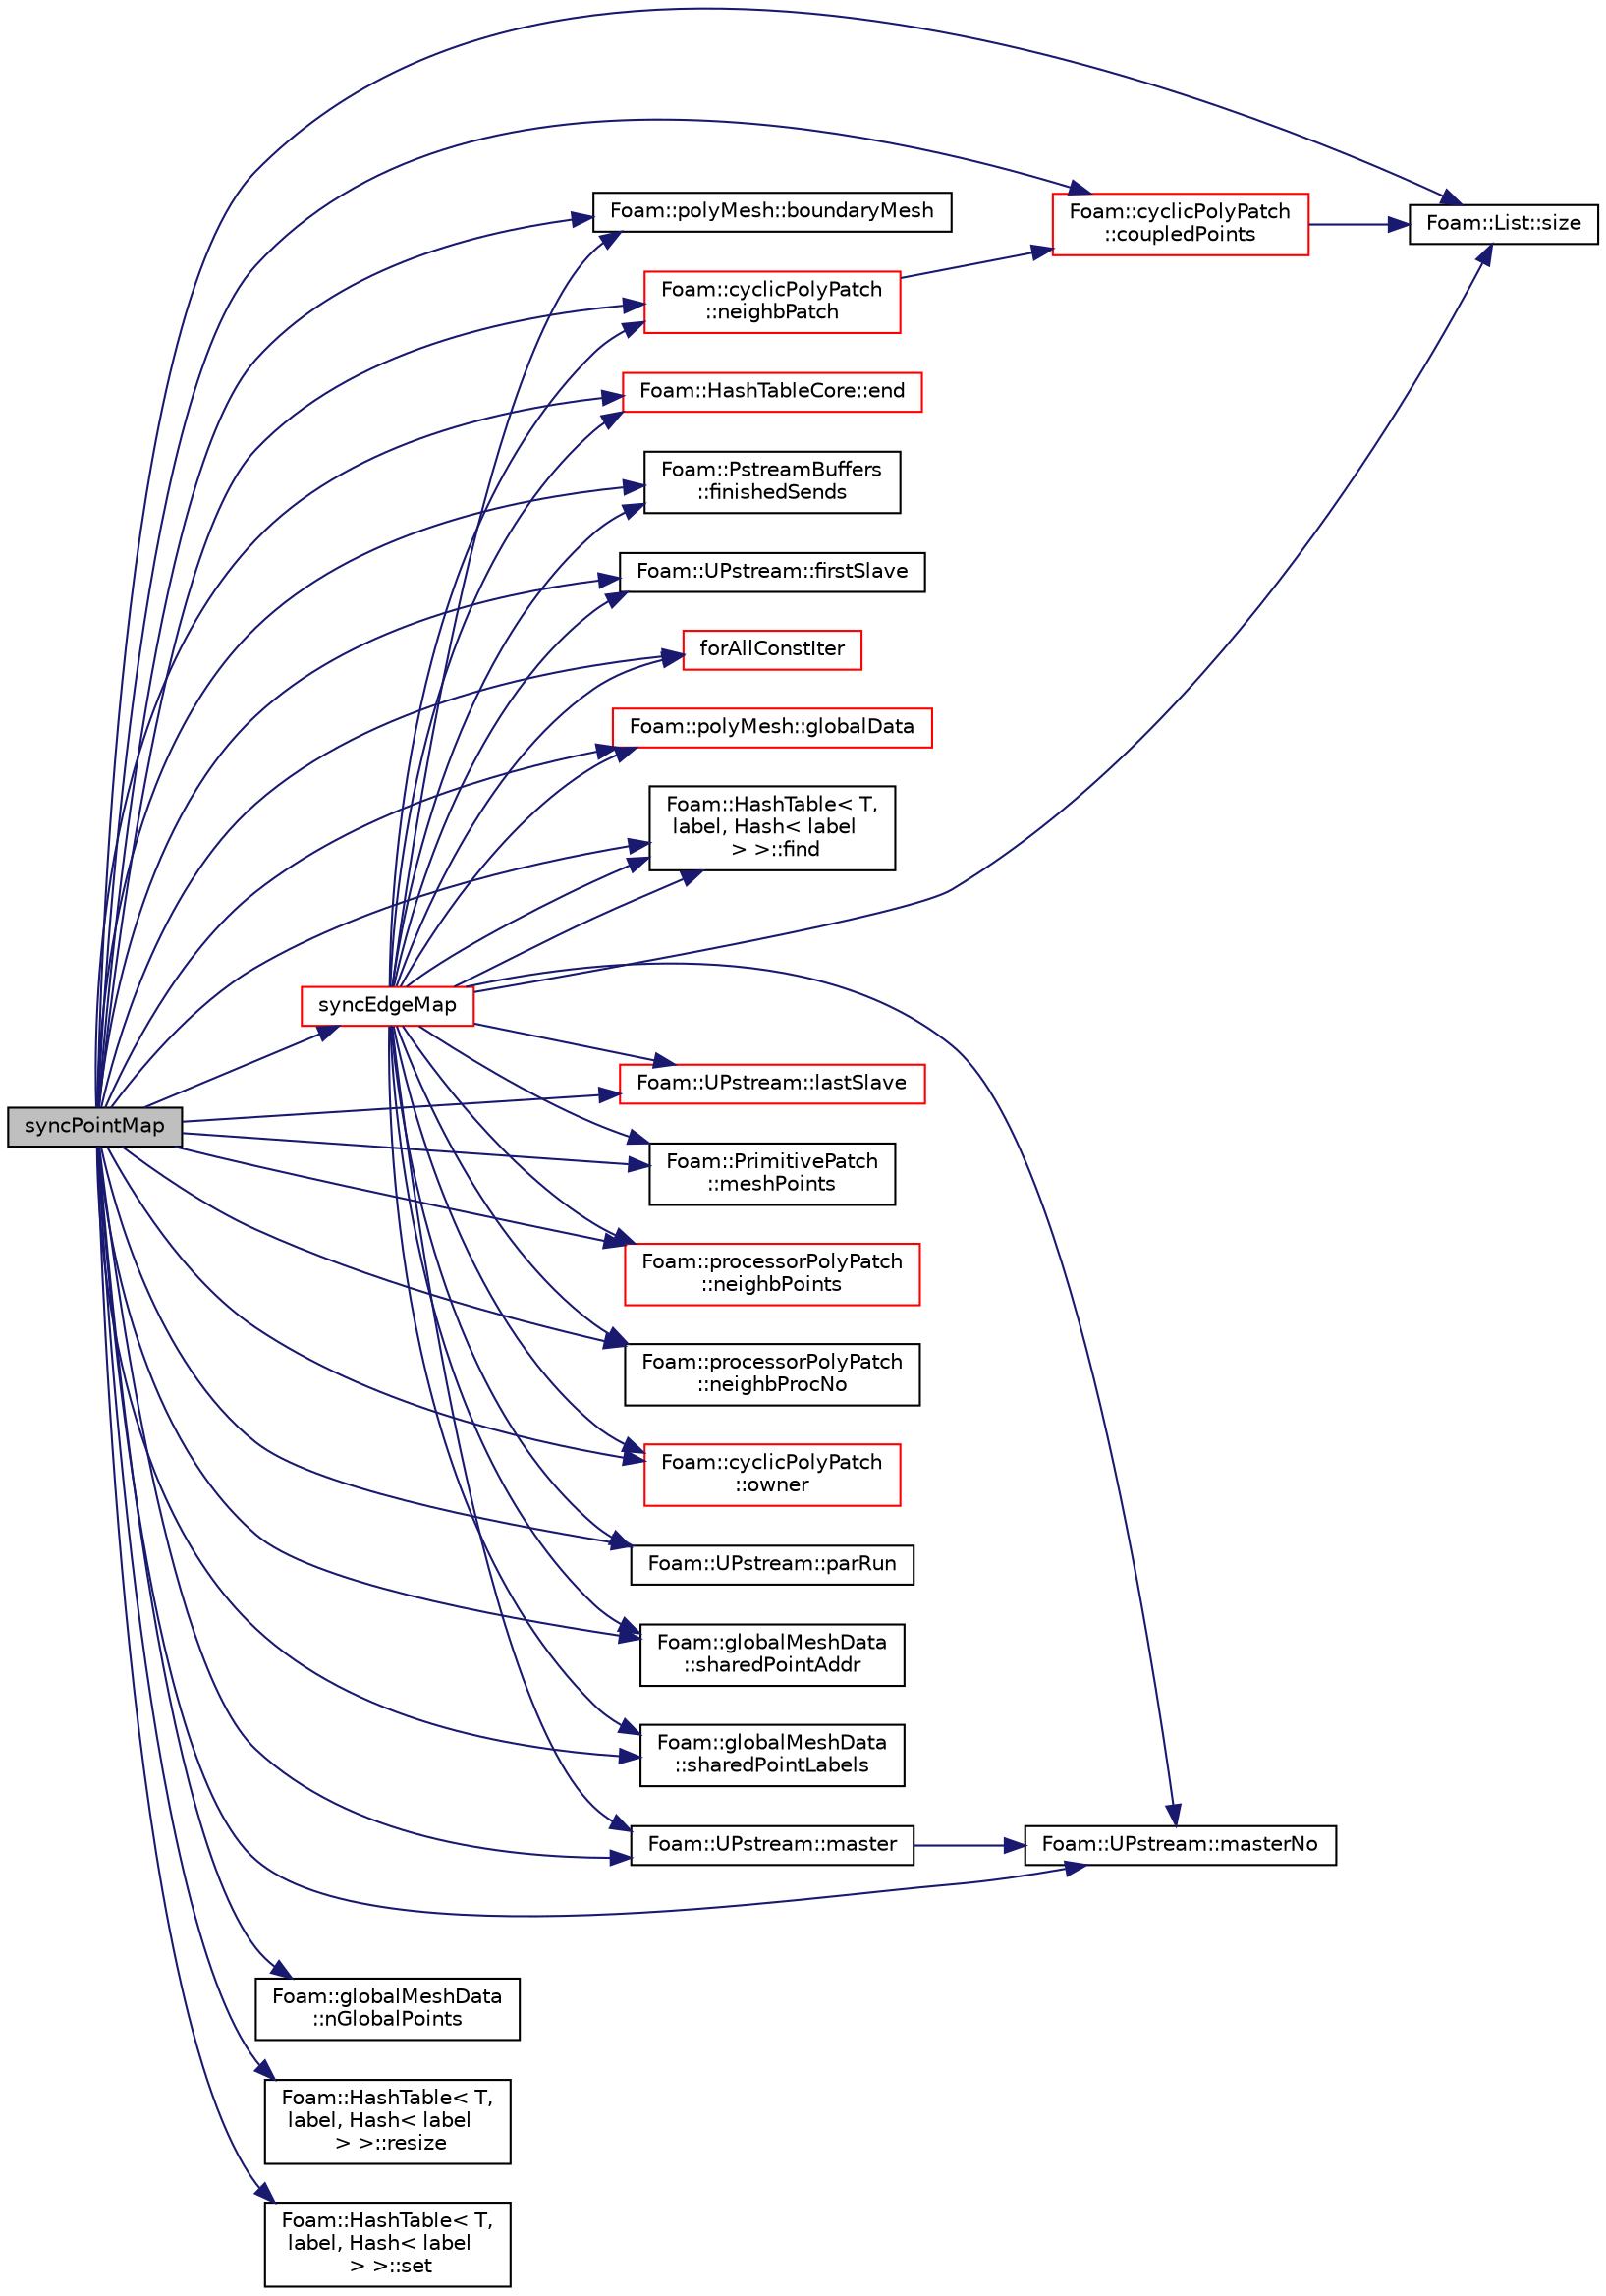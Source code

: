 digraph "syncPointMap"
{
  bgcolor="transparent";
  edge [fontname="Helvetica",fontsize="10",labelfontname="Helvetica",labelfontsize="10"];
  node [fontname="Helvetica",fontsize="10",shape=record];
  rankdir="LR";
  Node0 [label="syncPointMap",height=0.2,width=0.4,color="black", fillcolor="grey75", style="filled", fontcolor="black"];
  Node0 -> Node1 [color="midnightblue",fontsize="10",style="solid",fontname="Helvetica"];
  Node1 [label="Foam::polyMesh::boundaryMesh",height=0.2,width=0.4,color="black",URL="$a28565.html#a9f2b68c134340291eda6197f47f25484",tooltip="Return boundary mesh. "];
  Node0 -> Node2 [color="midnightblue",fontsize="10",style="solid",fontname="Helvetica"];
  Node2 [label="Foam::cyclicPolyPatch\l::coupledPoints",height=0.2,width=0.4,color="red",URL="$a28589.html#a5fe7e338f4cce109200c99d7edd61df4",tooltip="Return connected points (from patch local to neighbour patch local) "];
  Node2 -> Node11 [color="midnightblue",fontsize="10",style="solid",fontname="Helvetica"];
  Node11 [label="Foam::List::size",height=0.2,width=0.4,color="black",URL="$a26833.html#a8a5f6fa29bd4b500caf186f60245b384",tooltip="Override size to be inconsistent with allocated storage. "];
  Node0 -> Node15 [color="midnightblue",fontsize="10",style="solid",fontname="Helvetica"];
  Node15 [label="Foam::HashTableCore::end",height=0.2,width=0.4,color="red",URL="$a26849.html#a540580a296c0ff351686ceb4f27b6fe6",tooltip="iteratorEnd set to beyond the end of any HashTable "];
  Node0 -> Node23 [color="midnightblue",fontsize="10",style="solid",fontname="Helvetica"];
  Node23 [label="Foam::HashTable\< T,\l label, Hash\< label\l \> \>::find",height=0.2,width=0.4,color="black",URL="$a26841.html#a76b2c74ebd9f33fa9f76261b027ffc11",tooltip="Find and return an iterator set at the hashedEntry. "];
  Node0 -> Node24 [color="midnightblue",fontsize="10",style="solid",fontname="Helvetica"];
  Node24 [label="Foam::PstreamBuffers\l::finishedSends",height=0.2,width=0.4,color="black",URL="$a27361.html#a9a9e71480e6b0d1b6d8ef3450eb576ce",tooltip="Mark all sends as having been done. This will start receives. "];
  Node0 -> Node25 [color="midnightblue",fontsize="10",style="solid",fontname="Helvetica"];
  Node25 [label="Foam::UPstream::firstSlave",height=0.2,width=0.4,color="black",URL="$a27377.html#acf61876860b10a79aff95e52dd0c533f",tooltip="Process index of first slave. "];
  Node0 -> Node26 [color="midnightblue",fontsize="10",style="solid",fontname="Helvetica"];
  Node26 [label="forAllConstIter",height=0.2,width=0.4,color="red",URL="$a39311.html#ae21e2836509b0fa7f7cedf6493b11b09"];
  Node0 -> Node185 [color="midnightblue",fontsize="10",style="solid",fontname="Helvetica"];
  Node185 [label="Foam::polyMesh::globalData",height=0.2,width=0.4,color="red",URL="$a28565.html#a5e9cb8eb9e52843d336386b13423d19c",tooltip="Return parallel info. "];
  Node0 -> Node309 [color="midnightblue",fontsize="10",style="solid",fontname="Helvetica"];
  Node309 [label="Foam::UPstream::lastSlave",height=0.2,width=0.4,color="red",URL="$a27377.html#a6ba6de79b96f3b7f2d987b2b657f47e1",tooltip="Process index of last slave. "];
  Node0 -> Node222 [color="midnightblue",fontsize="10",style="solid",fontname="Helvetica"];
  Node222 [label="Foam::UPstream::master",height=0.2,width=0.4,color="black",URL="$a27377.html#a36af549940a0aae3733774649594489f",tooltip="Am I the master process. "];
  Node222 -> Node223 [color="midnightblue",fontsize="10",style="solid",fontname="Helvetica"];
  Node223 [label="Foam::UPstream::masterNo",height=0.2,width=0.4,color="black",URL="$a27377.html#a30260fa445b5e3e14a9042269664adde",tooltip="Process index of the master. "];
  Node0 -> Node223 [color="midnightblue",fontsize="10",style="solid",fontname="Helvetica"];
  Node0 -> Node310 [color="midnightblue",fontsize="10",style="solid",fontname="Helvetica"];
  Node310 [label="Foam::PrimitivePatch\l::meshPoints",height=0.2,width=0.4,color="black",URL="$a28693.html#a52e3a457780fe74b31d39dc046bce1d8",tooltip="Return labelList of mesh points in patch. They are constructed. "];
  Node0 -> Node311 [color="midnightblue",fontsize="10",style="solid",fontname="Helvetica"];
  Node311 [label="Foam::cyclicPolyPatch\l::neighbPatch",height=0.2,width=0.4,color="red",URL="$a28589.html#a25d2f0ac438fefb7307d924d17ae6248"];
  Node311 -> Node2 [color="midnightblue",fontsize="10",style="solid",fontname="Helvetica"];
  Node0 -> Node341 [color="midnightblue",fontsize="10",style="solid",fontname="Helvetica"];
  Node341 [label="Foam::processorPolyPatch\l::neighbPoints",height=0.2,width=0.4,color="red",URL="$a28609.html#a5b8a0b8b1b53b3b5b15e58da7b789d08",tooltip="Return neighbour point labels. WIP. "];
  Node0 -> Node342 [color="midnightblue",fontsize="10",style="solid",fontname="Helvetica"];
  Node342 [label="Foam::processorPolyPatch\l::neighbProcNo",height=0.2,width=0.4,color="black",URL="$a28609.html#a4d1aa3e127a8e181c7927147575928d3",tooltip="Return neigbour processor number. "];
  Node0 -> Node343 [color="midnightblue",fontsize="10",style="solid",fontname="Helvetica"];
  Node343 [label="Foam::globalMeshData\l::nGlobalPoints",height=0.2,width=0.4,color="black",URL="$a28485.html#a4f31040418dad56bff9ad0ed9dbf5db7",tooltip="Return number of globally shared points. "];
  Node0 -> Node344 [color="midnightblue",fontsize="10",style="solid",fontname="Helvetica"];
  Node344 [label="Foam::cyclicPolyPatch\l::owner",height=0.2,width=0.4,color="red",URL="$a28589.html#a357c5e37e5d7c583fa172625b8c11009",tooltip="Does this side own the patch ? "];
  Node0 -> Node52 [color="midnightblue",fontsize="10",style="solid",fontname="Helvetica"];
  Node52 [label="Foam::UPstream::parRun",height=0.2,width=0.4,color="black",URL="$a27377.html#adbb27f04b5705440fb8b09f278059011",tooltip="Is this a parallel run? "];
  Node0 -> Node346 [color="midnightblue",fontsize="10",style="solid",fontname="Helvetica"];
  Node346 [label="Foam::HashTable\< T,\l label, Hash\< label\l \> \>::resize",height=0.2,width=0.4,color="black",URL="$a26841.html#ae697ea15032f01f89988bb8ada677832",tooltip="Resize the hash table for efficiency. "];
  Node0 -> Node347 [color="midnightblue",fontsize="10",style="solid",fontname="Helvetica"];
  Node347 [label="Foam::HashTable\< T,\l label, Hash\< label\l \> \>::set",height=0.2,width=0.4,color="black",URL="$a26841.html#a36337413e0b6b61d9c289ea6c40db74b",tooltip="Assign a new hashedEntry, overwriting existing entries. "];
  Node0 -> Node348 [color="midnightblue",fontsize="10",style="solid",fontname="Helvetica"];
  Node348 [label="Foam::globalMeshData\l::sharedPointAddr",height=0.2,width=0.4,color="black",URL="$a28485.html#a0dc2a71943c873f0761413d42cf39255",tooltip="Return addressing into the complete globally shared points. "];
  Node0 -> Node349 [color="midnightblue",fontsize="10",style="solid",fontname="Helvetica"];
  Node349 [label="Foam::globalMeshData\l::sharedPointLabels",height=0.2,width=0.4,color="black",URL="$a28485.html#a7ea06a0f94bf7c119a76af3be79bfec2",tooltip="Return indices of local points that are globally shared. "];
  Node0 -> Node11 [color="midnightblue",fontsize="10",style="solid",fontname="Helvetica"];
  Node0 -> Node350 [color="midnightblue",fontsize="10",style="solid",fontname="Helvetica"];
  Node350 [label="syncEdgeMap",height=0.2,width=0.4,color="red",URL="$a28657.html#a154ac086463b8d7a0eed8c4539d3ab73",tooltip="Synchronize values on selected edges. "];
  Node350 -> Node1 [color="midnightblue",fontsize="10",style="solid",fontname="Helvetica"];
  Node350 -> Node52 [color="midnightblue",fontsize="10",style="solid",fontname="Helvetica"];
  Node350 -> Node310 [color="midnightblue",fontsize="10",style="solid",fontname="Helvetica"];
  Node350 -> Node341 [color="midnightblue",fontsize="10",style="solid",fontname="Helvetica"];
  Node350 -> Node23 [color="midnightblue",fontsize="10",style="solid",fontname="Helvetica"];
  Node350 -> Node15 [color="midnightblue",fontsize="10",style="solid",fontname="Helvetica"];
  Node350 -> Node342 [color="midnightblue",fontsize="10",style="solid",fontname="Helvetica"];
  Node350 -> Node24 [color="midnightblue",fontsize="10",style="solid",fontname="Helvetica"];
  Node350 -> Node26 [color="midnightblue",fontsize="10",style="solid",fontname="Helvetica"];
  Node350 -> Node344 [color="midnightblue",fontsize="10",style="solid",fontname="Helvetica"];
  Node350 -> Node311 [color="midnightblue",fontsize="10",style="solid",fontname="Helvetica"];
  Node350 -> Node11 [color="midnightblue",fontsize="10",style="solid",fontname="Helvetica"];
  Node350 -> Node185 [color="midnightblue",fontsize="10",style="solid",fontname="Helvetica"];
  Node350 -> Node348 [color="midnightblue",fontsize="10",style="solid",fontname="Helvetica"];
  Node350 -> Node349 [color="midnightblue",fontsize="10",style="solid",fontname="Helvetica"];
  Node350 -> Node23 [color="midnightblue",fontsize="10",style="solid",fontname="Helvetica"];
  Node350 -> Node222 [color="midnightblue",fontsize="10",style="solid",fontname="Helvetica"];
  Node350 -> Node25 [color="midnightblue",fontsize="10",style="solid",fontname="Helvetica"];
  Node350 -> Node309 [color="midnightblue",fontsize="10",style="solid",fontname="Helvetica"];
  Node350 -> Node223 [color="midnightblue",fontsize="10",style="solid",fontname="Helvetica"];
}
